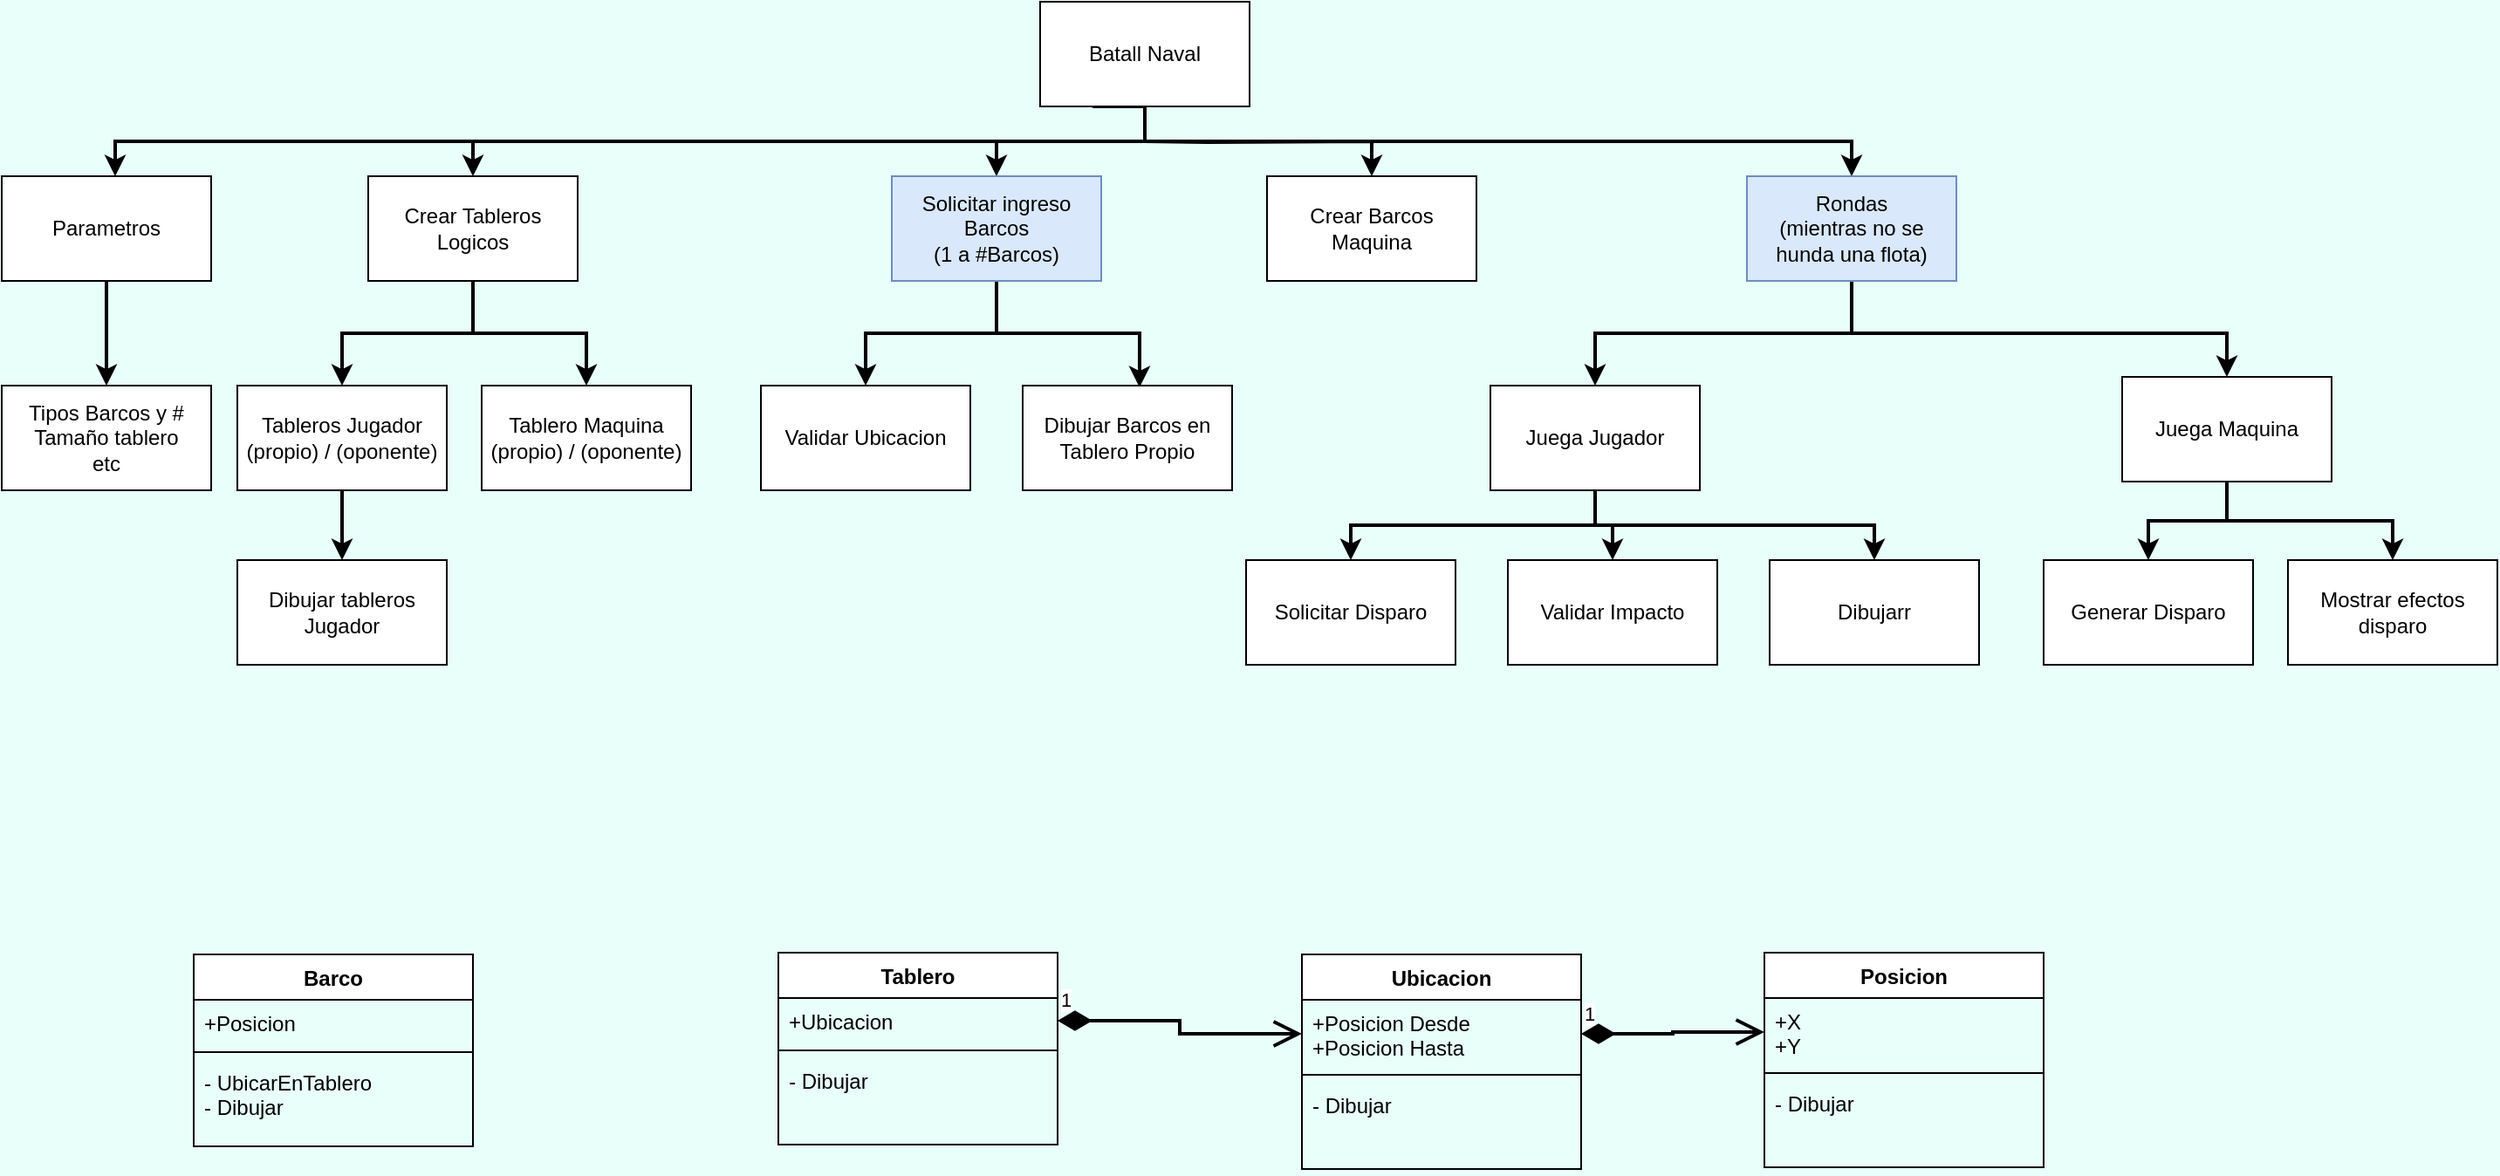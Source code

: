 <mxfile version="20.3.0" type="device"><diagram id="oM2EvTqLtYMnG0l50o8P" name="Page-1"><mxGraphModel dx="2608" dy="1651" grid="1" gridSize="5" guides="1" tooltips="1" connect="1" arrows="1" fold="1" page="0" pageScale="1" pageWidth="850" pageHeight="1100" background="#E8FFFA" math="0" shadow="0"><root><mxCell id="0"/><mxCell id="1" parent="0"/><mxCell id="4sqS2Zh43qfkxD3QwnYF-13" value="" style="edgeStyle=orthogonalEdgeStyle;rounded=0;orthogonalLoop=1;jettySize=auto;html=1;strokeWidth=2;" edge="1" parent="1" source="4sqS2Zh43qfkxD3QwnYF-1" target="4sqS2Zh43qfkxD3QwnYF-7"><mxGeometry relative="1" as="geometry"><Array as="points"><mxPoint x="-355" y="-560"/><mxPoint x="-440" y="-560"/></Array></mxGeometry></mxCell><mxCell id="4sqS2Zh43qfkxD3QwnYF-14" style="edgeStyle=orthogonalEdgeStyle;rounded=0;orthogonalLoop=1;jettySize=auto;html=1;exitX=0.25;exitY=1;exitDx=0;exitDy=0;strokeWidth=2;" edge="1" parent="1" source="4sqS2Zh43qfkxD3QwnYF-1" target="4sqS2Zh43qfkxD3QwnYF-2"><mxGeometry relative="1" as="geometry"><Array as="points"><mxPoint x="-355" y="-580"/><mxPoint x="-355" y="-560"/><mxPoint x="-740" y="-560"/></Array></mxGeometry></mxCell><mxCell id="4sqS2Zh43qfkxD3QwnYF-15" style="edgeStyle=orthogonalEdgeStyle;rounded=0;orthogonalLoop=1;jettySize=auto;html=1;entryX=0.5;entryY=0;entryDx=0;entryDy=0;strokeWidth=2;" edge="1" parent="1" target="4sqS2Zh43qfkxD3QwnYF-9"><mxGeometry relative="1" as="geometry"><mxPoint x="-355" y="-560" as="sourcePoint"/></mxGeometry></mxCell><mxCell id="4sqS2Zh43qfkxD3QwnYF-16" style="edgeStyle=orthogonalEdgeStyle;rounded=0;orthogonalLoop=1;jettySize=auto;html=1;strokeWidth=2;" edge="1" parent="1" source="4sqS2Zh43qfkxD3QwnYF-1" target="4sqS2Zh43qfkxD3QwnYF-5"><mxGeometry relative="1" as="geometry"><Array as="points"><mxPoint x="-355" y="-560"/><mxPoint x="-945" y="-560"/></Array></mxGeometry></mxCell><mxCell id="4sqS2Zh43qfkxD3QwnYF-17" style="edgeStyle=orthogonalEdgeStyle;rounded=0;orthogonalLoop=1;jettySize=auto;html=1;entryX=0.5;entryY=0;entryDx=0;entryDy=0;strokeWidth=2;" edge="1" parent="1" source="4sqS2Zh43qfkxD3QwnYF-1" target="4sqS2Zh43qfkxD3QwnYF-12"><mxGeometry relative="1" as="geometry"><Array as="points"><mxPoint x="-355" y="-560"/><mxPoint x="50" y="-560"/></Array></mxGeometry></mxCell><mxCell id="4sqS2Zh43qfkxD3QwnYF-1" value="Batall Naval" style="rounded=0;whiteSpace=wrap;html=1;" vertex="1" parent="1"><mxGeometry x="-415" y="-640" width="120" height="60" as="geometry"/></mxCell><mxCell id="4sqS2Zh43qfkxD3QwnYF-20" style="edgeStyle=orthogonalEdgeStyle;rounded=0;orthogonalLoop=1;jettySize=auto;html=1;entryX=0.5;entryY=0;entryDx=0;entryDy=0;strokeWidth=2;" edge="1" parent="1" source="4sqS2Zh43qfkxD3QwnYF-2" target="4sqS2Zh43qfkxD3QwnYF-3"><mxGeometry relative="1" as="geometry"/></mxCell><mxCell id="4sqS2Zh43qfkxD3QwnYF-21" style="edgeStyle=orthogonalEdgeStyle;rounded=0;orthogonalLoop=1;jettySize=auto;html=1;strokeWidth=2;" edge="1" parent="1" source="4sqS2Zh43qfkxD3QwnYF-2" target="4sqS2Zh43qfkxD3QwnYF-4"><mxGeometry relative="1" as="geometry"/></mxCell><mxCell id="4sqS2Zh43qfkxD3QwnYF-2" value="Crear Tableros Logicos" style="rounded=0;whiteSpace=wrap;html=1;" vertex="1" parent="1"><mxGeometry x="-800" y="-540" width="120" height="60" as="geometry"/></mxCell><mxCell id="4sqS2Zh43qfkxD3QwnYF-23" style="edgeStyle=orthogonalEdgeStyle;rounded=0;orthogonalLoop=1;jettySize=auto;html=1;entryX=0.5;entryY=0;entryDx=0;entryDy=0;strokeWidth=2;" edge="1" parent="1" source="4sqS2Zh43qfkxD3QwnYF-3" target="4sqS2Zh43qfkxD3QwnYF-10"><mxGeometry relative="1" as="geometry"/></mxCell><mxCell id="4sqS2Zh43qfkxD3QwnYF-3" value="Tableros Jugador (propio) / (oponente)" style="rounded=0;whiteSpace=wrap;html=1;" vertex="1" parent="1"><mxGeometry x="-875" y="-420" width="120" height="60" as="geometry"/></mxCell><mxCell id="4sqS2Zh43qfkxD3QwnYF-4" value="Tablero Maquina (propio) / (oponente)" style="rounded=0;whiteSpace=wrap;html=1;" vertex="1" parent="1"><mxGeometry x="-735" y="-420" width="120" height="60" as="geometry"/></mxCell><mxCell id="4sqS2Zh43qfkxD3QwnYF-22" style="edgeStyle=orthogonalEdgeStyle;rounded=0;orthogonalLoop=1;jettySize=auto;html=1;entryX=0.5;entryY=0;entryDx=0;entryDy=0;strokeWidth=2;" edge="1" parent="1" source="4sqS2Zh43qfkxD3QwnYF-5" target="4sqS2Zh43qfkxD3QwnYF-6"><mxGeometry relative="1" as="geometry"/></mxCell><mxCell id="4sqS2Zh43qfkxD3QwnYF-5" value="Parametros" style="rounded=0;whiteSpace=wrap;html=1;" vertex="1" parent="1"><mxGeometry x="-1010" y="-540" width="120" height="60" as="geometry"/></mxCell><mxCell id="4sqS2Zh43qfkxD3QwnYF-6" value="Tipos Barcos y #&lt;br&gt;Tamaño tablero&lt;br&gt;etc" style="rounded=0;whiteSpace=wrap;html=1;" vertex="1" parent="1"><mxGeometry x="-1010" y="-420" width="120" height="60" as="geometry"/></mxCell><mxCell id="4sqS2Zh43qfkxD3QwnYF-18" style="edgeStyle=orthogonalEdgeStyle;rounded=0;orthogonalLoop=1;jettySize=auto;html=1;strokeWidth=2;" edge="1" parent="1" source="4sqS2Zh43qfkxD3QwnYF-7" target="4sqS2Zh43qfkxD3QwnYF-8"><mxGeometry relative="1" as="geometry"/></mxCell><mxCell id="4sqS2Zh43qfkxD3QwnYF-19" style="edgeStyle=orthogonalEdgeStyle;rounded=0;orthogonalLoop=1;jettySize=auto;html=1;entryX=0.558;entryY=0.017;entryDx=0;entryDy=0;entryPerimeter=0;strokeWidth=2;" edge="1" parent="1" source="4sqS2Zh43qfkxD3QwnYF-7" target="4sqS2Zh43qfkxD3QwnYF-11"><mxGeometry relative="1" as="geometry"/></mxCell><mxCell id="4sqS2Zh43qfkxD3QwnYF-7" value="Solicitar ingreso Barcos&lt;br&gt;(1 a #Barcos)" style="rounded=0;whiteSpace=wrap;html=1;fillColor=#dae8fc;strokeColor=#6c8ebf;" vertex="1" parent="1"><mxGeometry x="-500" y="-540" width="120" height="60" as="geometry"/></mxCell><mxCell id="4sqS2Zh43qfkxD3QwnYF-8" value="Validar Ubicacion" style="rounded=0;whiteSpace=wrap;html=1;" vertex="1" parent="1"><mxGeometry x="-575" y="-420" width="120" height="60" as="geometry"/></mxCell><mxCell id="4sqS2Zh43qfkxD3QwnYF-9" value="Crear Barcos Maquina" style="rounded=0;whiteSpace=wrap;html=1;" vertex="1" parent="1"><mxGeometry x="-285" y="-540" width="120" height="60" as="geometry"/></mxCell><mxCell id="4sqS2Zh43qfkxD3QwnYF-10" value="Dibujar tableros Jugador" style="rounded=0;whiteSpace=wrap;html=1;" vertex="1" parent="1"><mxGeometry x="-875" y="-320" width="120" height="60" as="geometry"/></mxCell><mxCell id="4sqS2Zh43qfkxD3QwnYF-11" value="Dibujar Barcos en Tablero Propio" style="rounded=0;whiteSpace=wrap;html=1;" vertex="1" parent="1"><mxGeometry x="-425" y="-420" width="120" height="60" as="geometry"/></mxCell><mxCell id="4sqS2Zh43qfkxD3QwnYF-72" style="edgeStyle=orthogonalEdgeStyle;rounded=0;orthogonalLoop=1;jettySize=auto;html=1;strokeWidth=2;" edge="1" parent="1" source="4sqS2Zh43qfkxD3QwnYF-12" target="4sqS2Zh43qfkxD3QwnYF-65"><mxGeometry relative="1" as="geometry"><Array as="points"><mxPoint x="50" y="-450"/><mxPoint x="-97" y="-450"/></Array></mxGeometry></mxCell><mxCell id="4sqS2Zh43qfkxD3QwnYF-73" style="edgeStyle=orthogonalEdgeStyle;rounded=0;orthogonalLoop=1;jettySize=auto;html=1;entryX=0.5;entryY=0;entryDx=0;entryDy=0;strokeWidth=2;" edge="1" parent="1" source="4sqS2Zh43qfkxD3QwnYF-12" target="4sqS2Zh43qfkxD3QwnYF-66"><mxGeometry relative="1" as="geometry"><Array as="points"><mxPoint x="50" y="-450"/><mxPoint x="265" y="-450"/></Array></mxGeometry></mxCell><mxCell id="4sqS2Zh43qfkxD3QwnYF-12" value="Rondas&lt;br&gt;(mientras no se hunda una flota)" style="rounded=0;whiteSpace=wrap;html=1;fillColor=#dae8fc;strokeColor=#6c8ebf;" vertex="1" parent="1"><mxGeometry x="-10" y="-540" width="120" height="60" as="geometry"/></mxCell><mxCell id="4sqS2Zh43qfkxD3QwnYF-44" value="Barco" style="swimlane;fontStyle=1;align=center;verticalAlign=top;childLayout=stackLayout;horizontal=1;startSize=26;horizontalStack=0;resizeParent=1;resizeParentMax=0;resizeLast=0;collapsible=1;marginBottom=0;html=0;" vertex="1" parent="1"><mxGeometry x="-900" y="-94" width="160" height="110" as="geometry"/></mxCell><mxCell id="4sqS2Zh43qfkxD3QwnYF-45" value="+Posicion" style="text;strokeColor=none;fillColor=none;align=left;verticalAlign=top;spacingLeft=4;spacingRight=4;overflow=hidden;rotatable=0;points=[[0,0.5],[1,0.5]];portConstraint=eastwest;html=0;" vertex="1" parent="4sqS2Zh43qfkxD3QwnYF-44"><mxGeometry y="26" width="160" height="26" as="geometry"/></mxCell><mxCell id="4sqS2Zh43qfkxD3QwnYF-46" value="" style="line;strokeWidth=1;fillColor=none;align=left;verticalAlign=middle;spacingTop=-1;spacingLeft=3;spacingRight=3;rotatable=0;labelPosition=right;points=[];portConstraint=eastwest;strokeColor=inherit;html=0;" vertex="1" parent="4sqS2Zh43qfkxD3QwnYF-44"><mxGeometry y="52" width="160" height="8" as="geometry"/></mxCell><mxCell id="4sqS2Zh43qfkxD3QwnYF-47" value="- UbicarEnTablero&#10;- Dibujar" style="text;strokeColor=none;fillColor=none;align=left;verticalAlign=top;spacingLeft=4;spacingRight=4;overflow=hidden;rotatable=0;points=[[0,0.5],[1,0.5]];portConstraint=eastwest;html=0;" vertex="1" parent="4sqS2Zh43qfkxD3QwnYF-44"><mxGeometry y="60" width="160" height="50" as="geometry"/></mxCell><mxCell id="4sqS2Zh43qfkxD3QwnYF-48" value="Tablero" style="swimlane;fontStyle=1;align=center;verticalAlign=top;childLayout=stackLayout;horizontal=1;startSize=26;horizontalStack=0;resizeParent=1;resizeParentMax=0;resizeLast=0;collapsible=1;marginBottom=0;html=0;" vertex="1" parent="1"><mxGeometry x="-565" y="-95" width="160" height="110" as="geometry"/></mxCell><mxCell id="4sqS2Zh43qfkxD3QwnYF-49" value="+Ubicacion" style="text;strokeColor=none;fillColor=none;align=left;verticalAlign=top;spacingLeft=4;spacingRight=4;overflow=hidden;rotatable=0;points=[[0,0.5],[1,0.5]];portConstraint=eastwest;html=0;" vertex="1" parent="4sqS2Zh43qfkxD3QwnYF-48"><mxGeometry y="26" width="160" height="26" as="geometry"/></mxCell><mxCell id="4sqS2Zh43qfkxD3QwnYF-50" value="" style="line;strokeWidth=1;fillColor=none;align=left;verticalAlign=middle;spacingTop=-1;spacingLeft=3;spacingRight=3;rotatable=0;labelPosition=right;points=[];portConstraint=eastwest;strokeColor=inherit;html=0;" vertex="1" parent="4sqS2Zh43qfkxD3QwnYF-48"><mxGeometry y="52" width="160" height="8" as="geometry"/></mxCell><mxCell id="4sqS2Zh43qfkxD3QwnYF-51" value="- Dibujar&#10;" style="text;strokeColor=none;fillColor=none;align=left;verticalAlign=top;spacingLeft=4;spacingRight=4;overflow=hidden;rotatable=0;points=[[0,0.5],[1,0.5]];portConstraint=eastwest;html=0;" vertex="1" parent="4sqS2Zh43qfkxD3QwnYF-48"><mxGeometry y="60" width="160" height="50" as="geometry"/></mxCell><mxCell id="4sqS2Zh43qfkxD3QwnYF-52" value="Ubicacion" style="swimlane;fontStyle=1;align=center;verticalAlign=top;childLayout=stackLayout;horizontal=1;startSize=26;horizontalStack=0;resizeParent=1;resizeParentMax=0;resizeLast=0;collapsible=1;marginBottom=0;html=0;" vertex="1" parent="1"><mxGeometry x="-265" y="-94" width="160" height="123" as="geometry"/></mxCell><mxCell id="4sqS2Zh43qfkxD3QwnYF-53" value="+Posicion Desde&#10;+Posicion Hasta" style="text;strokeColor=none;fillColor=none;align=left;verticalAlign=top;spacingLeft=4;spacingRight=4;overflow=hidden;rotatable=0;points=[[0,0.5],[1,0.5]];portConstraint=eastwest;html=0;" vertex="1" parent="4sqS2Zh43qfkxD3QwnYF-52"><mxGeometry y="26" width="160" height="39" as="geometry"/></mxCell><mxCell id="4sqS2Zh43qfkxD3QwnYF-54" value="" style="line;strokeWidth=1;fillColor=none;align=left;verticalAlign=middle;spacingTop=-1;spacingLeft=3;spacingRight=3;rotatable=0;labelPosition=right;points=[];portConstraint=eastwest;strokeColor=inherit;html=0;" vertex="1" parent="4sqS2Zh43qfkxD3QwnYF-52"><mxGeometry y="65" width="160" height="8" as="geometry"/></mxCell><mxCell id="4sqS2Zh43qfkxD3QwnYF-55" value="- Dibujar&#10;" style="text;strokeColor=none;fillColor=none;align=left;verticalAlign=top;spacingLeft=4;spacingRight=4;overflow=hidden;rotatable=0;points=[[0,0.5],[1,0.5]];portConstraint=eastwest;html=0;" vertex="1" parent="4sqS2Zh43qfkxD3QwnYF-52"><mxGeometry y="73" width="160" height="50" as="geometry"/></mxCell><mxCell id="4sqS2Zh43qfkxD3QwnYF-56" value="Posicion" style="swimlane;fontStyle=1;align=center;verticalAlign=top;childLayout=stackLayout;horizontal=1;startSize=26;horizontalStack=0;resizeParent=1;resizeParentMax=0;resizeLast=0;collapsible=1;marginBottom=0;html=0;" vertex="1" parent="1"><mxGeometry y="-95" width="160" height="123" as="geometry"/></mxCell><mxCell id="4sqS2Zh43qfkxD3QwnYF-57" value="+X&#10;+Y" style="text;strokeColor=none;fillColor=none;align=left;verticalAlign=top;spacingLeft=4;spacingRight=4;overflow=hidden;rotatable=0;points=[[0,0.5],[1,0.5]];portConstraint=eastwest;html=0;" vertex="1" parent="4sqS2Zh43qfkxD3QwnYF-56"><mxGeometry y="26" width="160" height="39" as="geometry"/></mxCell><mxCell id="4sqS2Zh43qfkxD3QwnYF-58" value="" style="line;strokeWidth=1;fillColor=none;align=left;verticalAlign=middle;spacingTop=-1;spacingLeft=3;spacingRight=3;rotatable=0;labelPosition=right;points=[];portConstraint=eastwest;strokeColor=inherit;html=0;" vertex="1" parent="4sqS2Zh43qfkxD3QwnYF-56"><mxGeometry y="65" width="160" height="8" as="geometry"/></mxCell><mxCell id="4sqS2Zh43qfkxD3QwnYF-59" value="- Dibujar&#10;" style="text;strokeColor=none;fillColor=none;align=left;verticalAlign=top;spacingLeft=4;spacingRight=4;overflow=hidden;rotatable=0;points=[[0,0.5],[1,0.5]];portConstraint=eastwest;html=0;" vertex="1" parent="4sqS2Zh43qfkxD3QwnYF-56"><mxGeometry y="73" width="160" height="50" as="geometry"/></mxCell><mxCell id="4sqS2Zh43qfkxD3QwnYF-63" value="1" style="endArrow=open;html=1;endSize=12;startArrow=diamondThin;startSize=14;startFill=1;edgeStyle=orthogonalEdgeStyle;align=left;verticalAlign=bottom;rounded=0;strokeWidth=2;exitX=1;exitY=0.5;exitDx=0;exitDy=0;entryX=0;entryY=0.5;entryDx=0;entryDy=0;" edge="1" parent="1" source="4sqS2Zh43qfkxD3QwnYF-49" target="4sqS2Zh43qfkxD3QwnYF-53"><mxGeometry x="-1" y="3" relative="1" as="geometry"><mxPoint x="-395" y="-33" as="sourcePoint"/><mxPoint x="-235" y="-33" as="targetPoint"/></mxGeometry></mxCell><mxCell id="4sqS2Zh43qfkxD3QwnYF-64" value="1" style="endArrow=open;html=1;endSize=12;startArrow=diamondThin;startSize=14;startFill=1;edgeStyle=orthogonalEdgeStyle;align=left;verticalAlign=bottom;rounded=0;strokeWidth=2;exitX=1;exitY=0.5;exitDx=0;exitDy=0;entryX=0;entryY=0.5;entryDx=0;entryDy=0;" edge="1" parent="1" source="4sqS2Zh43qfkxD3QwnYF-53" target="4sqS2Zh43qfkxD3QwnYF-57"><mxGeometry x="-1" y="3" relative="1" as="geometry"><mxPoint x="-90" y="-45" as="sourcePoint"/><mxPoint x="70" y="-45" as="targetPoint"/></mxGeometry></mxCell><mxCell id="4sqS2Zh43qfkxD3QwnYF-74" style="edgeStyle=orthogonalEdgeStyle;rounded=0;orthogonalLoop=1;jettySize=auto;html=1;strokeWidth=2;" edge="1" parent="1" source="4sqS2Zh43qfkxD3QwnYF-65" target="4sqS2Zh43qfkxD3QwnYF-67"><mxGeometry relative="1" as="geometry"><Array as="points"><mxPoint x="-97" y="-340"/><mxPoint x="-237" y="-340"/></Array></mxGeometry></mxCell><mxCell id="4sqS2Zh43qfkxD3QwnYF-75" style="edgeStyle=orthogonalEdgeStyle;rounded=0;orthogonalLoop=1;jettySize=auto;html=1;entryX=0.5;entryY=0;entryDx=0;entryDy=0;strokeWidth=2;" edge="1" parent="1" source="4sqS2Zh43qfkxD3QwnYF-65" target="4sqS2Zh43qfkxD3QwnYF-69"><mxGeometry relative="1" as="geometry"><Array as="points"><mxPoint x="-97" y="-340"/><mxPoint x="63" y="-340"/></Array></mxGeometry></mxCell><mxCell id="4sqS2Zh43qfkxD3QwnYF-76" value="" style="edgeStyle=orthogonalEdgeStyle;rounded=0;orthogonalLoop=1;jettySize=auto;html=1;strokeWidth=2;" edge="1" parent="1" source="4sqS2Zh43qfkxD3QwnYF-65" target="4sqS2Zh43qfkxD3QwnYF-68"><mxGeometry relative="1" as="geometry"/></mxCell><mxCell id="4sqS2Zh43qfkxD3QwnYF-65" value="Juega Jugador" style="rounded=0;whiteSpace=wrap;html=1;" vertex="1" parent="1"><mxGeometry x="-157" y="-420" width="120" height="60" as="geometry"/></mxCell><mxCell id="4sqS2Zh43qfkxD3QwnYF-77" style="edgeStyle=orthogonalEdgeStyle;rounded=0;orthogonalLoop=1;jettySize=auto;html=1;strokeWidth=2;" edge="1" parent="1" source="4sqS2Zh43qfkxD3QwnYF-66" target="4sqS2Zh43qfkxD3QwnYF-70"><mxGeometry relative="1" as="geometry"/></mxCell><mxCell id="4sqS2Zh43qfkxD3QwnYF-78" style="edgeStyle=orthogonalEdgeStyle;rounded=0;orthogonalLoop=1;jettySize=auto;html=1;entryX=0.5;entryY=0;entryDx=0;entryDy=0;strokeWidth=2;" edge="1" parent="1" source="4sqS2Zh43qfkxD3QwnYF-66" target="4sqS2Zh43qfkxD3QwnYF-71"><mxGeometry relative="1" as="geometry"/></mxCell><mxCell id="4sqS2Zh43qfkxD3QwnYF-66" value="Juega Maquina" style="rounded=0;whiteSpace=wrap;html=1;" vertex="1" parent="1"><mxGeometry x="205" y="-425" width="120" height="60" as="geometry"/></mxCell><mxCell id="4sqS2Zh43qfkxD3QwnYF-67" value="Solicitar Disparo" style="rounded=0;whiteSpace=wrap;html=1;" vertex="1" parent="1"><mxGeometry x="-297" y="-320" width="120" height="60" as="geometry"/></mxCell><mxCell id="4sqS2Zh43qfkxD3QwnYF-68" value="Validar Impacto" style="rounded=0;whiteSpace=wrap;html=1;" vertex="1" parent="1"><mxGeometry x="-147" y="-320" width="120" height="60" as="geometry"/></mxCell><mxCell id="4sqS2Zh43qfkxD3QwnYF-69" value="Dibujarr" style="rounded=0;whiteSpace=wrap;html=1;" vertex="1" parent="1"><mxGeometry x="3" y="-320" width="120" height="60" as="geometry"/></mxCell><mxCell id="4sqS2Zh43qfkxD3QwnYF-70" value="Generar Disparo" style="rounded=0;whiteSpace=wrap;html=1;" vertex="1" parent="1"><mxGeometry x="160" y="-320" width="120" height="60" as="geometry"/></mxCell><mxCell id="4sqS2Zh43qfkxD3QwnYF-71" value="Mostrar efectos&lt;br&gt;disparo" style="rounded=0;whiteSpace=wrap;html=1;" vertex="1" parent="1"><mxGeometry x="300" y="-320" width="120" height="60" as="geometry"/></mxCell></root></mxGraphModel></diagram></mxfile>
